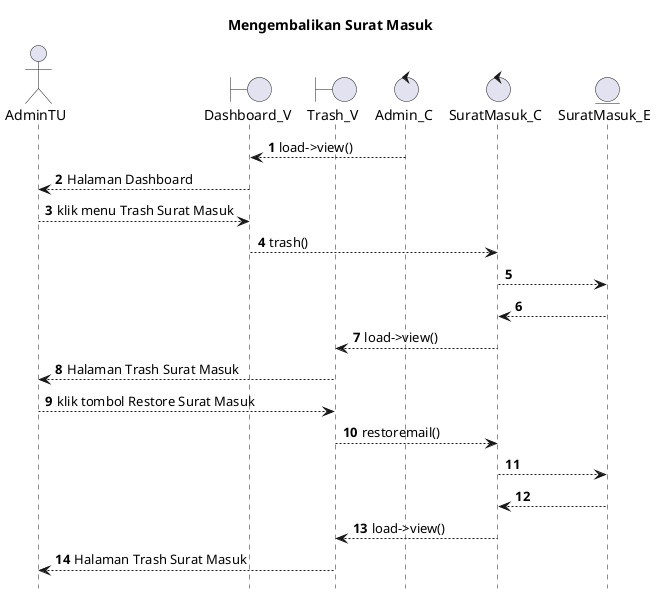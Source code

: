 @startuml

autonumber
hide footbox
title Mengembalikan Surat Masuk

Actor AdminTU
boundary Dashboard_V
boundary Trash_V
control Admin_C
control SuratMasuk_C
Entity SuratMasuk_E

Admin_C --> Dashboard_V: load->view()
Dashboard_V --> AdminTU: Halaman Dashboard
AdminTU --> Dashboard_V: klik menu Trash Surat Masuk
Dashboard_V --> SuratMasuk_C: trash()
SuratMasuk_C --> SuratMasuk_E:
    
    SuratMasuk_E --> SuratMasuk_C:
    SuratMasuk_C --> Trash_V: load->view()
    Trash_V --> AdminTU: Halaman Trash Surat Masuk

AdminTU --> Trash_V: klik tombol Restore Surat Masuk
Trash_V --> SuratMasuk_C: restoremail()
SuratMasuk_C --> SuratMasuk_E:
   
    SuratMasuk_E --> SuratMasuk_C:
    SuratMasuk_C --> Trash_V: load->view()
    Trash_V --> AdminTU: Halaman Trash Surat Masuk

@enduml